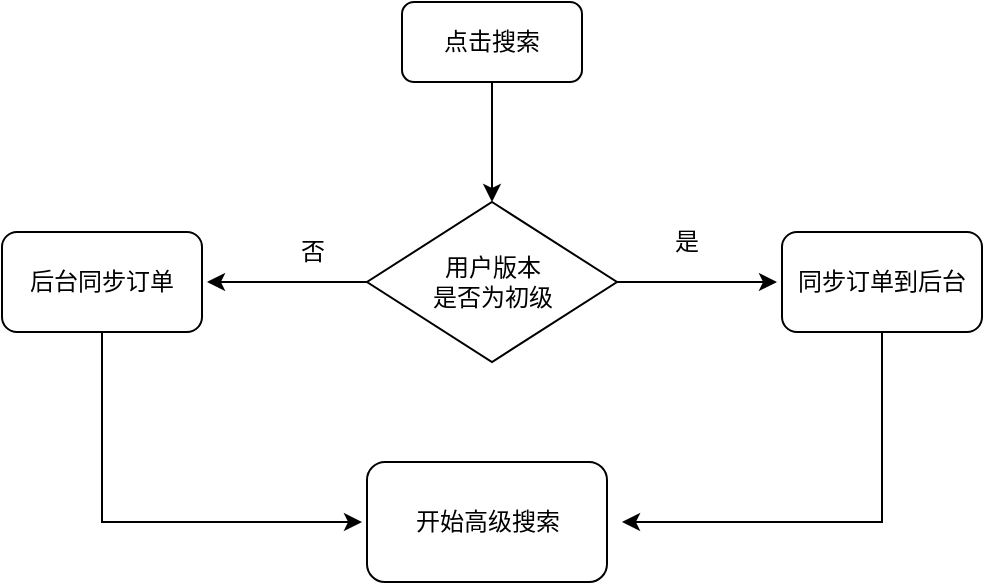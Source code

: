 <mxfile version="12.6.5" type="github">
  <diagram id="t0lgoztnIuoL1zLsykei" name="第 1 页">
    <mxGraphModel dx="833" dy="582" grid="1" gridSize="10" guides="1" tooltips="1" connect="1" arrows="1" fold="1" page="1" pageScale="1" pageWidth="827" pageHeight="1169" math="0" shadow="0">
      <root>
        <mxCell id="0"/>
        <mxCell id="1" parent="0"/>
        <mxCell id="jRjIIvMWt9d5DCrv9Mx3-1" value="点击搜索" style="rounded=1;whiteSpace=wrap;html=1;" vertex="1" parent="1">
          <mxGeometry x="340" y="50" width="90" height="40" as="geometry"/>
        </mxCell>
        <mxCell id="jRjIIvMWt9d5DCrv9Mx3-7" value="" style="edgeStyle=orthogonalEdgeStyle;rounded=0;orthogonalLoop=1;jettySize=auto;html=1;" edge="1" parent="1">
          <mxGeometry relative="1" as="geometry">
            <mxPoint x="385" y="90" as="sourcePoint"/>
            <mxPoint x="385" y="150" as="targetPoint"/>
          </mxGeometry>
        </mxCell>
        <mxCell id="jRjIIvMWt9d5DCrv9Mx3-10" value="" style="edgeStyle=orthogonalEdgeStyle;rounded=0;orthogonalLoop=1;jettySize=auto;html=1;" edge="1" parent="1" source="jRjIIvMWt9d5DCrv9Mx3-8">
          <mxGeometry relative="1" as="geometry">
            <mxPoint x="527.5" y="190" as="targetPoint"/>
          </mxGeometry>
        </mxCell>
        <mxCell id="jRjIIvMWt9d5DCrv9Mx3-14" value="" style="edgeStyle=orthogonalEdgeStyle;rounded=0;orthogonalLoop=1;jettySize=auto;html=1;" edge="1" parent="1" source="jRjIIvMWt9d5DCrv9Mx3-8">
          <mxGeometry relative="1" as="geometry">
            <mxPoint x="242.5" y="190" as="targetPoint"/>
          </mxGeometry>
        </mxCell>
        <mxCell id="jRjIIvMWt9d5DCrv9Mx3-8" value="用户版本&lt;br&gt;是否为初级" style="rhombus;whiteSpace=wrap;html=1;" vertex="1" parent="1">
          <mxGeometry x="322.5" y="150" width="125" height="80" as="geometry"/>
        </mxCell>
        <mxCell id="jRjIIvMWt9d5DCrv9Mx3-11" value="是" style="text;html=1;align=center;verticalAlign=middle;resizable=0;points=[];autosize=1;" vertex="1" parent="1">
          <mxGeometry x="467" y="160" width="30" height="20" as="geometry"/>
        </mxCell>
        <mxCell id="jRjIIvMWt9d5DCrv9Mx3-20" value="" style="edgeStyle=orthogonalEdgeStyle;rounded=0;orthogonalLoop=1;jettySize=auto;html=1;" edge="1" parent="1" source="jRjIIvMWt9d5DCrv9Mx3-12">
          <mxGeometry relative="1" as="geometry">
            <mxPoint x="450" y="310" as="targetPoint"/>
            <Array as="points">
              <mxPoint x="580" y="310"/>
            </Array>
          </mxGeometry>
        </mxCell>
        <mxCell id="jRjIIvMWt9d5DCrv9Mx3-12" value="同步订单到后台" style="rounded=1;whiteSpace=wrap;html=1;" vertex="1" parent="1">
          <mxGeometry x="530" y="165" width="100" height="50" as="geometry"/>
        </mxCell>
        <mxCell id="jRjIIvMWt9d5DCrv9Mx3-15" value="否" style="text;html=1;align=center;verticalAlign=middle;resizable=0;points=[];autosize=1;" vertex="1" parent="1">
          <mxGeometry x="280" y="165" width="30" height="20" as="geometry"/>
        </mxCell>
        <mxCell id="jRjIIvMWt9d5DCrv9Mx3-18" value="" style="edgeStyle=orthogonalEdgeStyle;rounded=0;orthogonalLoop=1;jettySize=auto;html=1;" edge="1" parent="1" source="jRjIIvMWt9d5DCrv9Mx3-16">
          <mxGeometry relative="1" as="geometry">
            <mxPoint x="320" y="310" as="targetPoint"/>
            <Array as="points">
              <mxPoint x="190" y="250"/>
              <mxPoint x="190" y="250"/>
            </Array>
          </mxGeometry>
        </mxCell>
        <mxCell id="jRjIIvMWt9d5DCrv9Mx3-16" value="后台同步订单" style="rounded=1;whiteSpace=wrap;html=1;" vertex="1" parent="1">
          <mxGeometry x="140" y="165" width="100" height="50" as="geometry"/>
        </mxCell>
        <mxCell id="jRjIIvMWt9d5DCrv9Mx3-22" value="开始高级搜索" style="rounded=1;whiteSpace=wrap;html=1;" vertex="1" parent="1">
          <mxGeometry x="322.5" y="280" width="120" height="60" as="geometry"/>
        </mxCell>
      </root>
    </mxGraphModel>
  </diagram>
</mxfile>
